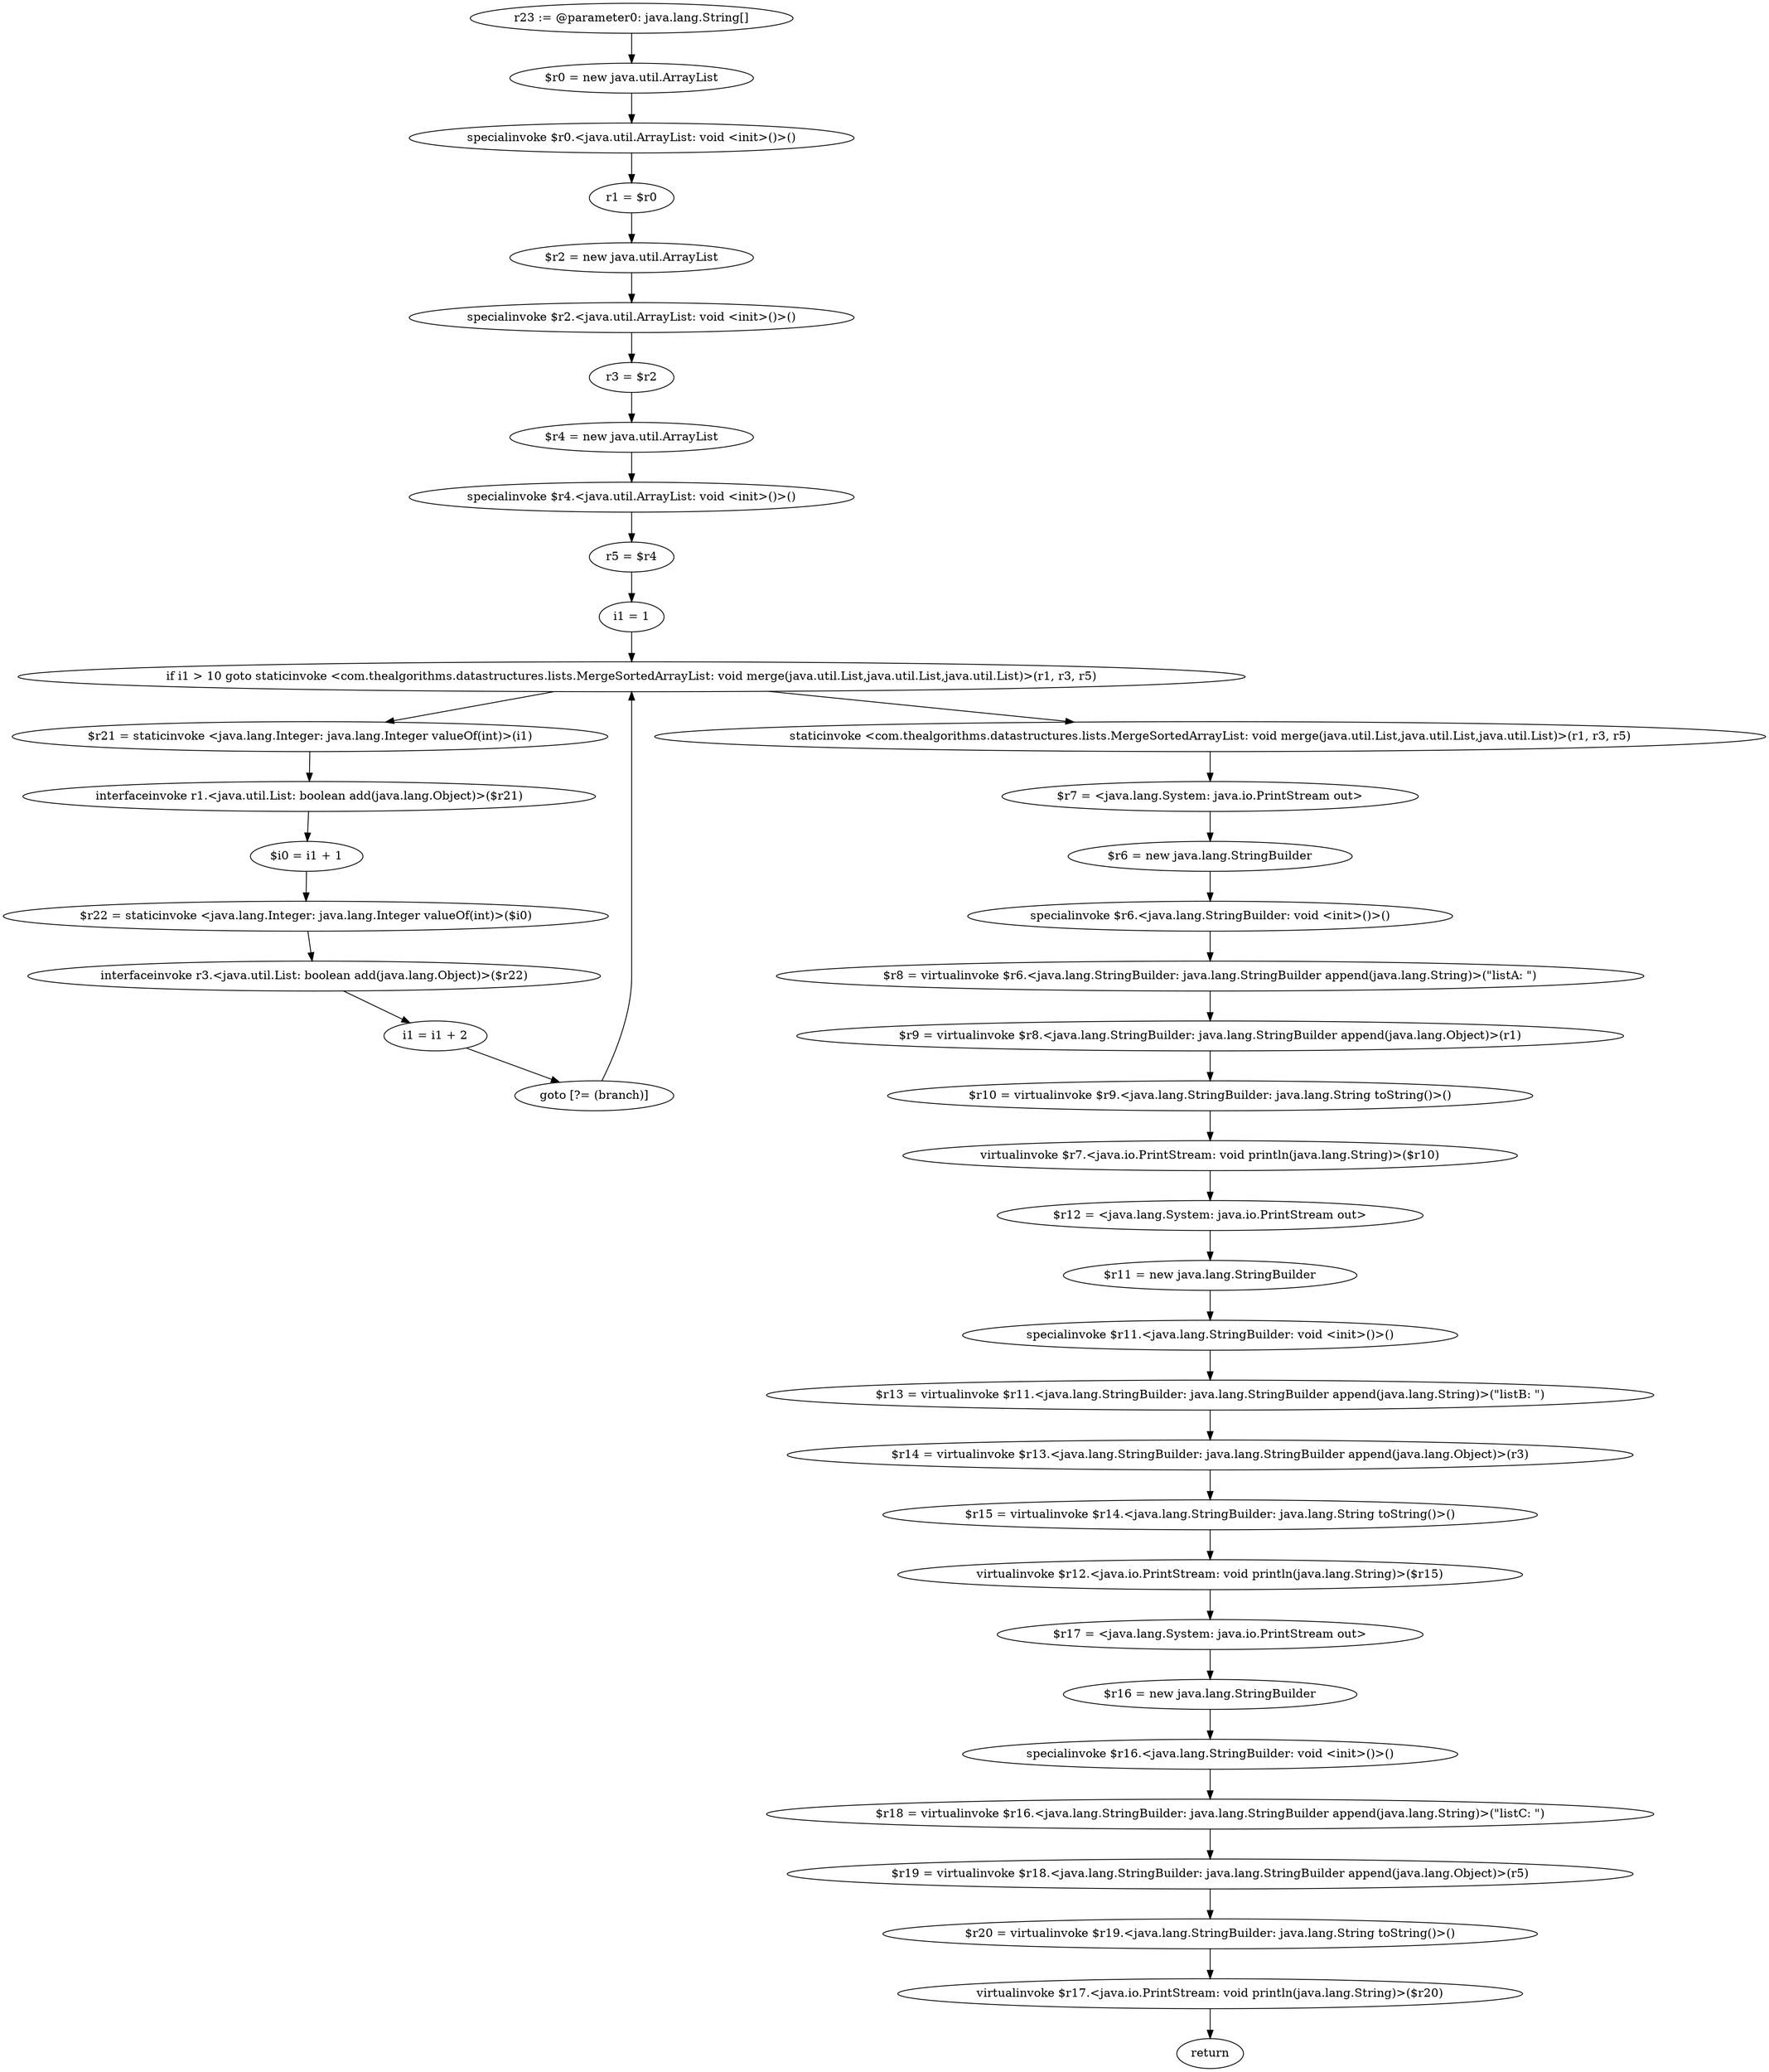 digraph "unitGraph" {
    "r23 := @parameter0: java.lang.String[]"
    "$r0 = new java.util.ArrayList"
    "specialinvoke $r0.<java.util.ArrayList: void <init>()>()"
    "r1 = $r0"
    "$r2 = new java.util.ArrayList"
    "specialinvoke $r2.<java.util.ArrayList: void <init>()>()"
    "r3 = $r2"
    "$r4 = new java.util.ArrayList"
    "specialinvoke $r4.<java.util.ArrayList: void <init>()>()"
    "r5 = $r4"
    "i1 = 1"
    "if i1 > 10 goto staticinvoke <com.thealgorithms.datastructures.lists.MergeSortedArrayList: void merge(java.util.List,java.util.List,java.util.List)>(r1, r3, r5)"
    "$r21 = staticinvoke <java.lang.Integer: java.lang.Integer valueOf(int)>(i1)"
    "interfaceinvoke r1.<java.util.List: boolean add(java.lang.Object)>($r21)"
    "$i0 = i1 + 1"
    "$r22 = staticinvoke <java.lang.Integer: java.lang.Integer valueOf(int)>($i0)"
    "interfaceinvoke r3.<java.util.List: boolean add(java.lang.Object)>($r22)"
    "i1 = i1 + 2"
    "goto [?= (branch)]"
    "staticinvoke <com.thealgorithms.datastructures.lists.MergeSortedArrayList: void merge(java.util.List,java.util.List,java.util.List)>(r1, r3, r5)"
    "$r7 = <java.lang.System: java.io.PrintStream out>"
    "$r6 = new java.lang.StringBuilder"
    "specialinvoke $r6.<java.lang.StringBuilder: void <init>()>()"
    "$r8 = virtualinvoke $r6.<java.lang.StringBuilder: java.lang.StringBuilder append(java.lang.String)>(\"listA: \")"
    "$r9 = virtualinvoke $r8.<java.lang.StringBuilder: java.lang.StringBuilder append(java.lang.Object)>(r1)"
    "$r10 = virtualinvoke $r9.<java.lang.StringBuilder: java.lang.String toString()>()"
    "virtualinvoke $r7.<java.io.PrintStream: void println(java.lang.String)>($r10)"
    "$r12 = <java.lang.System: java.io.PrintStream out>"
    "$r11 = new java.lang.StringBuilder"
    "specialinvoke $r11.<java.lang.StringBuilder: void <init>()>()"
    "$r13 = virtualinvoke $r11.<java.lang.StringBuilder: java.lang.StringBuilder append(java.lang.String)>(\"listB: \")"
    "$r14 = virtualinvoke $r13.<java.lang.StringBuilder: java.lang.StringBuilder append(java.lang.Object)>(r3)"
    "$r15 = virtualinvoke $r14.<java.lang.StringBuilder: java.lang.String toString()>()"
    "virtualinvoke $r12.<java.io.PrintStream: void println(java.lang.String)>($r15)"
    "$r17 = <java.lang.System: java.io.PrintStream out>"
    "$r16 = new java.lang.StringBuilder"
    "specialinvoke $r16.<java.lang.StringBuilder: void <init>()>()"
    "$r18 = virtualinvoke $r16.<java.lang.StringBuilder: java.lang.StringBuilder append(java.lang.String)>(\"listC: \")"
    "$r19 = virtualinvoke $r18.<java.lang.StringBuilder: java.lang.StringBuilder append(java.lang.Object)>(r5)"
    "$r20 = virtualinvoke $r19.<java.lang.StringBuilder: java.lang.String toString()>()"
    "virtualinvoke $r17.<java.io.PrintStream: void println(java.lang.String)>($r20)"
    "return"
    "r23 := @parameter0: java.lang.String[]"->"$r0 = new java.util.ArrayList";
    "$r0 = new java.util.ArrayList"->"specialinvoke $r0.<java.util.ArrayList: void <init>()>()";
    "specialinvoke $r0.<java.util.ArrayList: void <init>()>()"->"r1 = $r0";
    "r1 = $r0"->"$r2 = new java.util.ArrayList";
    "$r2 = new java.util.ArrayList"->"specialinvoke $r2.<java.util.ArrayList: void <init>()>()";
    "specialinvoke $r2.<java.util.ArrayList: void <init>()>()"->"r3 = $r2";
    "r3 = $r2"->"$r4 = new java.util.ArrayList";
    "$r4 = new java.util.ArrayList"->"specialinvoke $r4.<java.util.ArrayList: void <init>()>()";
    "specialinvoke $r4.<java.util.ArrayList: void <init>()>()"->"r5 = $r4";
    "r5 = $r4"->"i1 = 1";
    "i1 = 1"->"if i1 > 10 goto staticinvoke <com.thealgorithms.datastructures.lists.MergeSortedArrayList: void merge(java.util.List,java.util.List,java.util.List)>(r1, r3, r5)";
    "if i1 > 10 goto staticinvoke <com.thealgorithms.datastructures.lists.MergeSortedArrayList: void merge(java.util.List,java.util.List,java.util.List)>(r1, r3, r5)"->"$r21 = staticinvoke <java.lang.Integer: java.lang.Integer valueOf(int)>(i1)";
    "if i1 > 10 goto staticinvoke <com.thealgorithms.datastructures.lists.MergeSortedArrayList: void merge(java.util.List,java.util.List,java.util.List)>(r1, r3, r5)"->"staticinvoke <com.thealgorithms.datastructures.lists.MergeSortedArrayList: void merge(java.util.List,java.util.List,java.util.List)>(r1, r3, r5)";
    "$r21 = staticinvoke <java.lang.Integer: java.lang.Integer valueOf(int)>(i1)"->"interfaceinvoke r1.<java.util.List: boolean add(java.lang.Object)>($r21)";
    "interfaceinvoke r1.<java.util.List: boolean add(java.lang.Object)>($r21)"->"$i0 = i1 + 1";
    "$i0 = i1 + 1"->"$r22 = staticinvoke <java.lang.Integer: java.lang.Integer valueOf(int)>($i0)";
    "$r22 = staticinvoke <java.lang.Integer: java.lang.Integer valueOf(int)>($i0)"->"interfaceinvoke r3.<java.util.List: boolean add(java.lang.Object)>($r22)";
    "interfaceinvoke r3.<java.util.List: boolean add(java.lang.Object)>($r22)"->"i1 = i1 + 2";
    "i1 = i1 + 2"->"goto [?= (branch)]";
    "goto [?= (branch)]"->"if i1 > 10 goto staticinvoke <com.thealgorithms.datastructures.lists.MergeSortedArrayList: void merge(java.util.List,java.util.List,java.util.List)>(r1, r3, r5)";
    "staticinvoke <com.thealgorithms.datastructures.lists.MergeSortedArrayList: void merge(java.util.List,java.util.List,java.util.List)>(r1, r3, r5)"->"$r7 = <java.lang.System: java.io.PrintStream out>";
    "$r7 = <java.lang.System: java.io.PrintStream out>"->"$r6 = new java.lang.StringBuilder";
    "$r6 = new java.lang.StringBuilder"->"specialinvoke $r6.<java.lang.StringBuilder: void <init>()>()";
    "specialinvoke $r6.<java.lang.StringBuilder: void <init>()>()"->"$r8 = virtualinvoke $r6.<java.lang.StringBuilder: java.lang.StringBuilder append(java.lang.String)>(\"listA: \")";
    "$r8 = virtualinvoke $r6.<java.lang.StringBuilder: java.lang.StringBuilder append(java.lang.String)>(\"listA: \")"->"$r9 = virtualinvoke $r8.<java.lang.StringBuilder: java.lang.StringBuilder append(java.lang.Object)>(r1)";
    "$r9 = virtualinvoke $r8.<java.lang.StringBuilder: java.lang.StringBuilder append(java.lang.Object)>(r1)"->"$r10 = virtualinvoke $r9.<java.lang.StringBuilder: java.lang.String toString()>()";
    "$r10 = virtualinvoke $r9.<java.lang.StringBuilder: java.lang.String toString()>()"->"virtualinvoke $r7.<java.io.PrintStream: void println(java.lang.String)>($r10)";
    "virtualinvoke $r7.<java.io.PrintStream: void println(java.lang.String)>($r10)"->"$r12 = <java.lang.System: java.io.PrintStream out>";
    "$r12 = <java.lang.System: java.io.PrintStream out>"->"$r11 = new java.lang.StringBuilder";
    "$r11 = new java.lang.StringBuilder"->"specialinvoke $r11.<java.lang.StringBuilder: void <init>()>()";
    "specialinvoke $r11.<java.lang.StringBuilder: void <init>()>()"->"$r13 = virtualinvoke $r11.<java.lang.StringBuilder: java.lang.StringBuilder append(java.lang.String)>(\"listB: \")";
    "$r13 = virtualinvoke $r11.<java.lang.StringBuilder: java.lang.StringBuilder append(java.lang.String)>(\"listB: \")"->"$r14 = virtualinvoke $r13.<java.lang.StringBuilder: java.lang.StringBuilder append(java.lang.Object)>(r3)";
    "$r14 = virtualinvoke $r13.<java.lang.StringBuilder: java.lang.StringBuilder append(java.lang.Object)>(r3)"->"$r15 = virtualinvoke $r14.<java.lang.StringBuilder: java.lang.String toString()>()";
    "$r15 = virtualinvoke $r14.<java.lang.StringBuilder: java.lang.String toString()>()"->"virtualinvoke $r12.<java.io.PrintStream: void println(java.lang.String)>($r15)";
    "virtualinvoke $r12.<java.io.PrintStream: void println(java.lang.String)>($r15)"->"$r17 = <java.lang.System: java.io.PrintStream out>";
    "$r17 = <java.lang.System: java.io.PrintStream out>"->"$r16 = new java.lang.StringBuilder";
    "$r16 = new java.lang.StringBuilder"->"specialinvoke $r16.<java.lang.StringBuilder: void <init>()>()";
    "specialinvoke $r16.<java.lang.StringBuilder: void <init>()>()"->"$r18 = virtualinvoke $r16.<java.lang.StringBuilder: java.lang.StringBuilder append(java.lang.String)>(\"listC: \")";
    "$r18 = virtualinvoke $r16.<java.lang.StringBuilder: java.lang.StringBuilder append(java.lang.String)>(\"listC: \")"->"$r19 = virtualinvoke $r18.<java.lang.StringBuilder: java.lang.StringBuilder append(java.lang.Object)>(r5)";
    "$r19 = virtualinvoke $r18.<java.lang.StringBuilder: java.lang.StringBuilder append(java.lang.Object)>(r5)"->"$r20 = virtualinvoke $r19.<java.lang.StringBuilder: java.lang.String toString()>()";
    "$r20 = virtualinvoke $r19.<java.lang.StringBuilder: java.lang.String toString()>()"->"virtualinvoke $r17.<java.io.PrintStream: void println(java.lang.String)>($r20)";
    "virtualinvoke $r17.<java.io.PrintStream: void println(java.lang.String)>($r20)"->"return";
}
